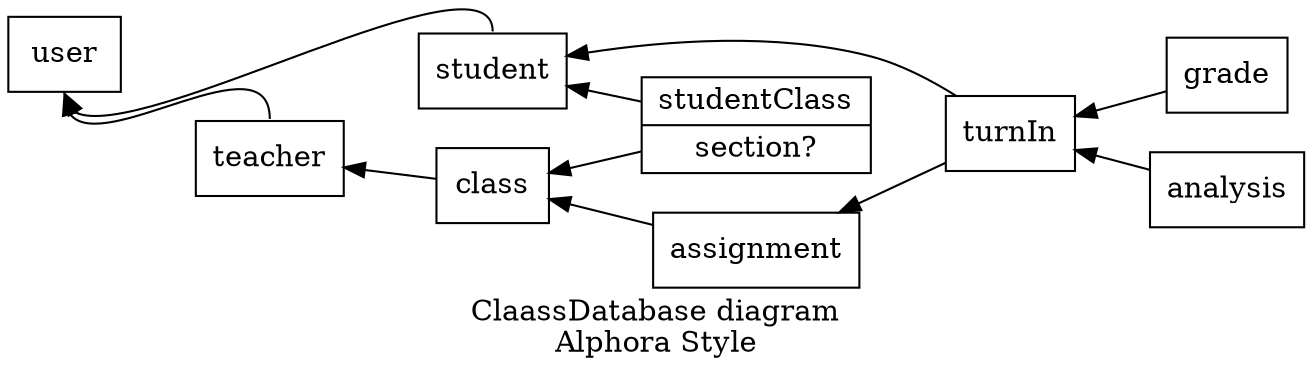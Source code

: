 digraph db {
    label="ClaassDatabase diagram\nAlphora Style"
    rankdir=RL
    node [shape=record]
    student
    class
    studentClass [label="studentClass|section?"]
    studentClass -> student, class
    turnIn -> student, assignment
    user
    grade, analysis -> turnIn
    student:n, teacher:n -> user:s

    assignment -> class -> teacher
}
